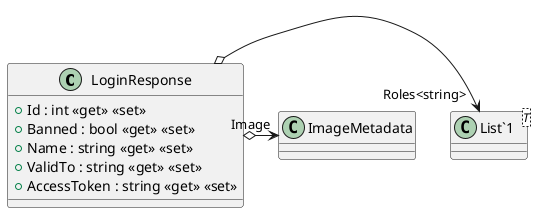 @startuml
class LoginResponse {
    + Id : int <<get>> <<set>>
    + Banned : bool <<get>> <<set>>
    + Name : string <<get>> <<set>>
    + ValidTo : string <<get>> <<set>>
    + AccessToken : string <<get>> <<set>>
}
class "List`1"<T> {
}
LoginResponse o-> "Roles<string>" "List`1"
LoginResponse o-> "Image" ImageMetadata
@enduml
